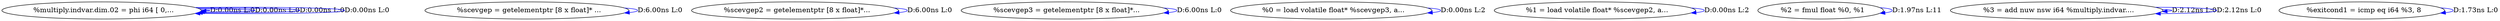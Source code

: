 digraph {
Node0x295f8b0[label="  %multiply.indvar.dim.02 = phi i64 [ 0,..."];
Node0x295f8b0 -> Node0x295f8b0[label="D:0.00ns L:0",color=blue];
Node0x295f8b0 -> Node0x295f8b0[label="D:0.00ns L:0",color=blue];
Node0x295f8b0 -> Node0x295f8b0[label="D:0.00ns L:0",color=blue];
Node0x295f8b0 -> Node0x295f8b0[label="D:0.00ns L:0",color=blue];
Node0x2960a90[label="  %scevgep = getelementptr [8 x float]* ..."];
Node0x2960a90 -> Node0x2960a90[label="D:6.00ns L:0",color=blue];
Node0x2960b70[label="  %scevgep2 = getelementptr [8 x float]*..."];
Node0x2960b70 -> Node0x2960b70[label="D:6.00ns L:0",color=blue];
Node0x2960c50[label="  %scevgep3 = getelementptr [8 x float]*..."];
Node0x2960c50 -> Node0x2960c50[label="D:6.00ns L:0",color=blue];
Node0x2960d30[label="  %0 = load volatile float* %scevgep3, a..."];
Node0x2960d30 -> Node0x2960d30[label="D:0.00ns L:2",color=blue];
Node0x2960e40[label="  %1 = load volatile float* %scevgep2, a..."];
Node0x2960e40 -> Node0x2960e40[label="D:0.00ns L:2",color=blue];
Node0x2960f20[label="  %2 = fmul float %0, %1"];
Node0x2960f20 -> Node0x2960f20[label="D:1.97ns L:11",color=blue];
Node0x2961110[label="  %3 = add nuw nsw i64 %multiply.indvar...."];
Node0x2961110 -> Node0x2961110[label="D:2.12ns L:0",color=blue];
Node0x2961110 -> Node0x2961110[label="D:2.12ns L:0",color=blue];
Node0x2961220[label="  %exitcond1 = icmp eq i64 %3, 8"];
Node0x2961220 -> Node0x2961220[label="D:1.73ns L:0",color=blue];
}
